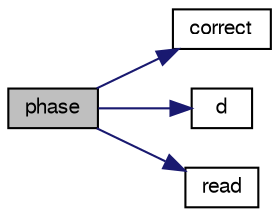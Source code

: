 digraph "phase"
{
  bgcolor="transparent";
  edge [fontname="FreeSans",fontsize="10",labelfontname="FreeSans",labelfontsize="10"];
  node [fontname="FreeSans",fontsize="10",shape=record];
  rankdir="LR";
  Node28 [label="phase",height=0.2,width=0.4,color="black", fillcolor="grey75", style="filled", fontcolor="black"];
  Node28 -> Node29 [color="midnightblue",fontsize="10",style="solid",fontname="FreeSans"];
  Node29 [label="correct",height=0.2,width=0.4,color="black",URL="$a32054.html#aa40b482ba81fd8de31bdba348c184074",tooltip="Correct the diameter field. "];
  Node28 -> Node30 [color="midnightblue",fontsize="10",style="solid",fontname="FreeSans"];
  Node30 [label="d",height=0.2,width=0.4,color="black",URL="$a32054.html#a0ac465b4b92496a5d64fb7a4ea5c24dc",tooltip="Return the phase mean diameter field. "];
  Node28 -> Node31 [color="midnightblue",fontsize="10",style="solid",fontname="FreeSans"];
  Node31 [label="read",height=0.2,width=0.4,color="black",URL="$a32054.html#a37c506344c280625cf92e69cf3e37821",tooltip="Read phaseProperties dictionary. "];
}
